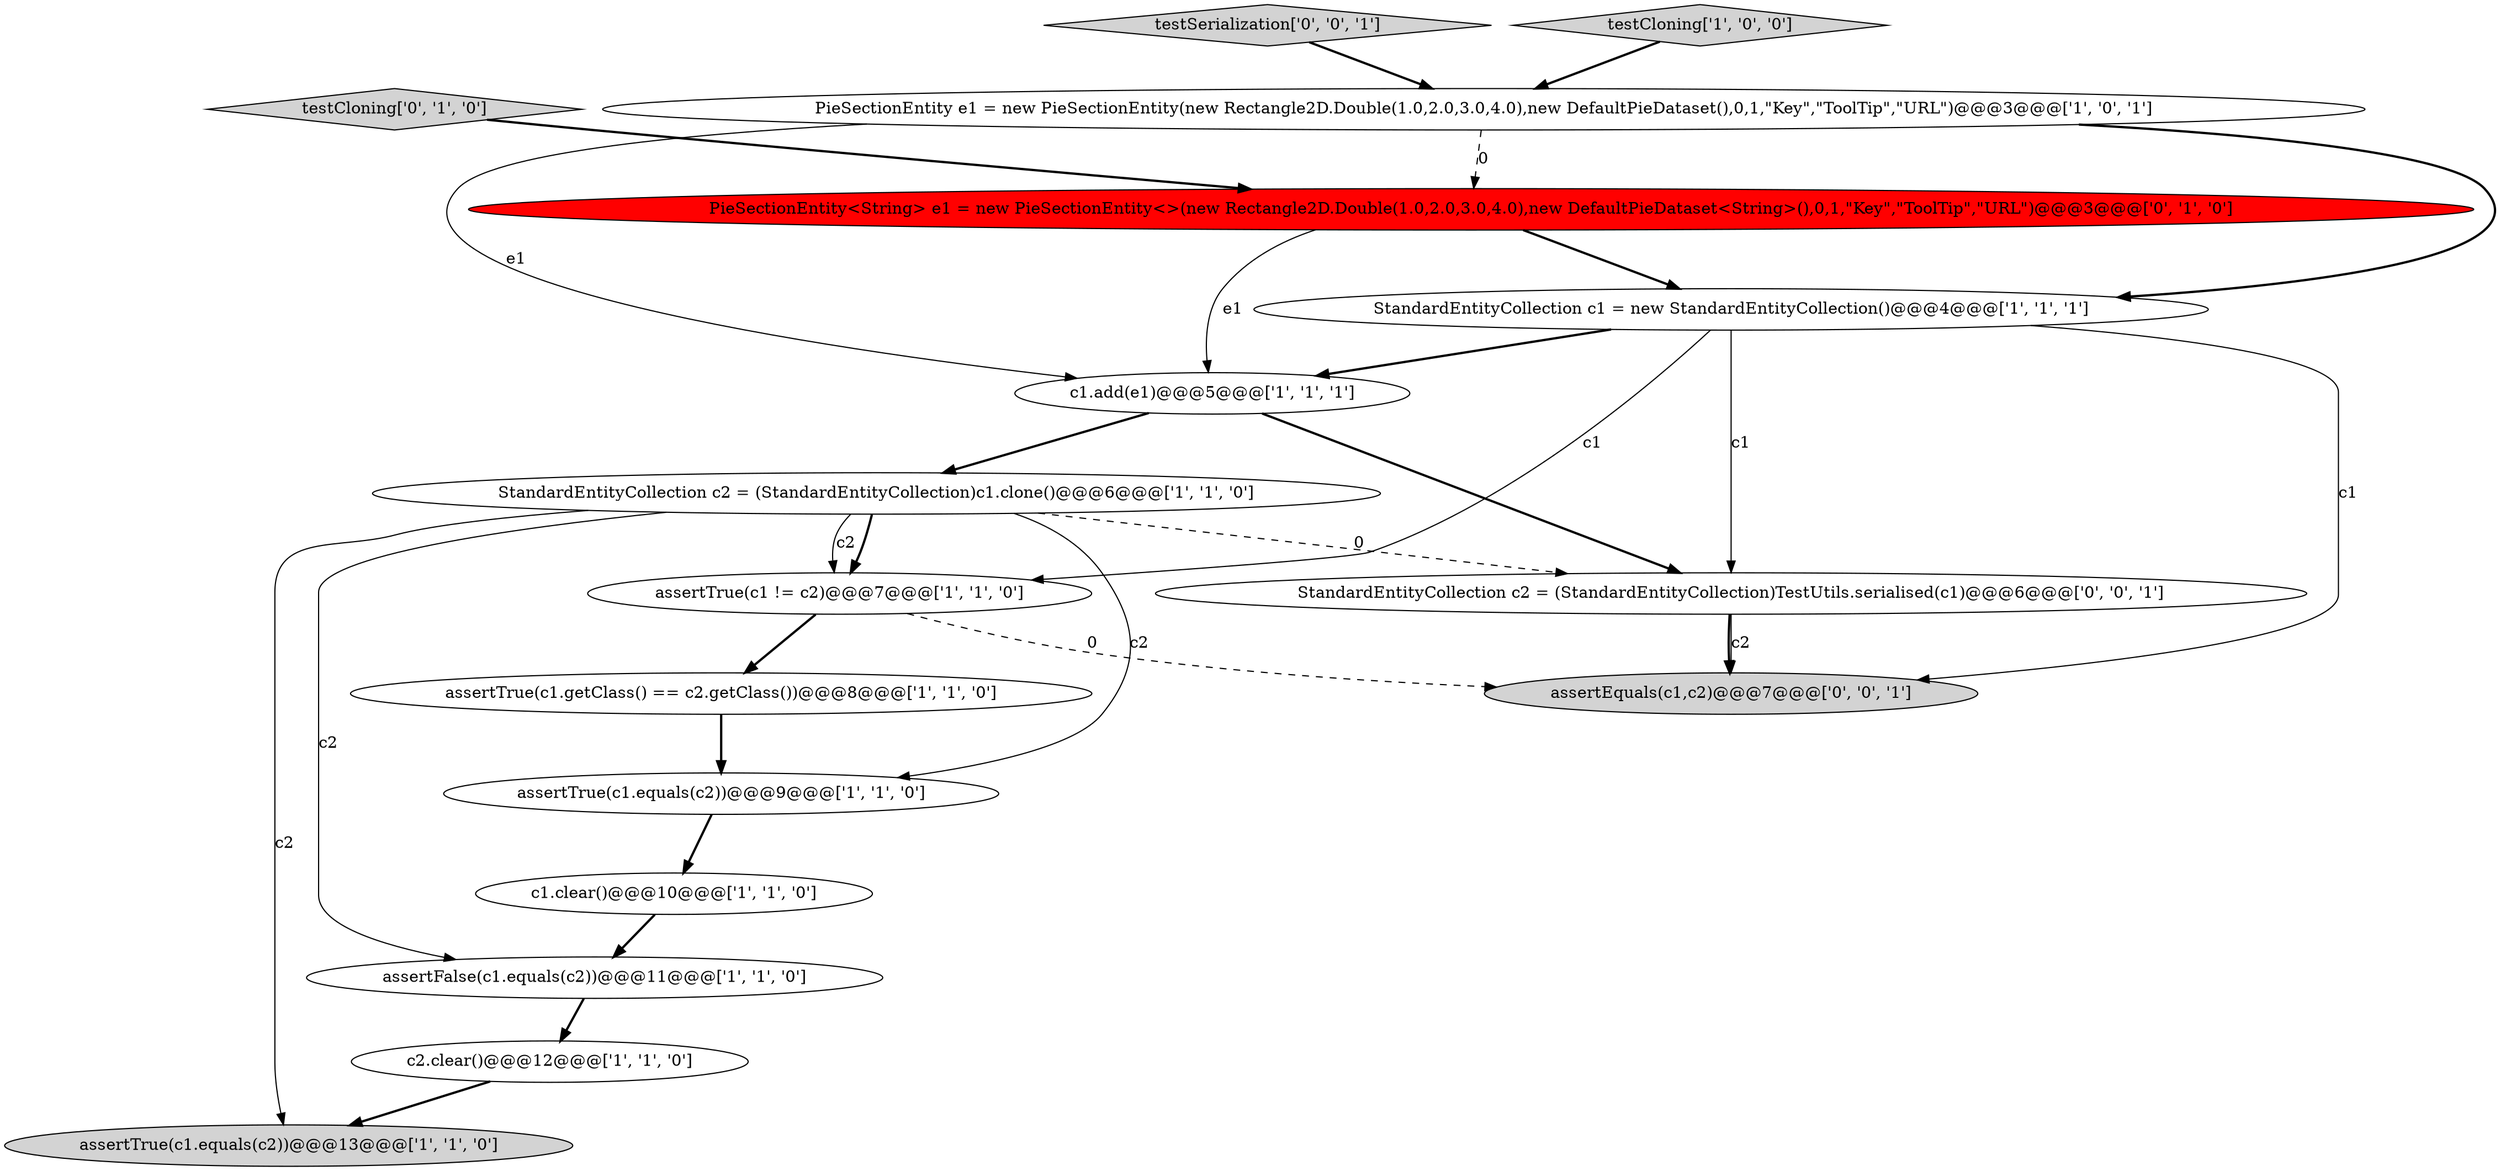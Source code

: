 digraph {
14 [style = filled, label = "testSerialization['0', '0', '1']", fillcolor = lightgray, shape = diamond image = "AAA0AAABBB3BBB"];
10 [style = filled, label = "assertTrue(c1.getClass() == c2.getClass())@@@8@@@['1', '1', '0']", fillcolor = white, shape = ellipse image = "AAA0AAABBB1BBB"];
13 [style = filled, label = "PieSectionEntity<String> e1 = new PieSectionEntity<>(new Rectangle2D.Double(1.0,2.0,3.0,4.0),new DefaultPieDataset<String>(),0,1,\"Key\",\"ToolTip\",\"URL\")@@@3@@@['0', '1', '0']", fillcolor = red, shape = ellipse image = "AAA1AAABBB2BBB"];
5 [style = filled, label = "assertTrue(c1.equals(c2))@@@13@@@['1', '1', '0']", fillcolor = lightgray, shape = ellipse image = "AAA0AAABBB1BBB"];
8 [style = filled, label = "c1.clear()@@@10@@@['1', '1', '0']", fillcolor = white, shape = ellipse image = "AAA0AAABBB1BBB"];
7 [style = filled, label = "PieSectionEntity e1 = new PieSectionEntity(new Rectangle2D.Double(1.0,2.0,3.0,4.0),new DefaultPieDataset(),0,1,\"Key\",\"ToolTip\",\"URL\")@@@3@@@['1', '0', '1']", fillcolor = white, shape = ellipse image = "AAA0AAABBB1BBB"];
16 [style = filled, label = "StandardEntityCollection c2 = (StandardEntityCollection)TestUtils.serialised(c1)@@@6@@@['0', '0', '1']", fillcolor = white, shape = ellipse image = "AAA0AAABBB3BBB"];
11 [style = filled, label = "c1.add(e1)@@@5@@@['1', '1', '1']", fillcolor = white, shape = ellipse image = "AAA0AAABBB1BBB"];
2 [style = filled, label = "testCloning['1', '0', '0']", fillcolor = lightgray, shape = diamond image = "AAA0AAABBB1BBB"];
4 [style = filled, label = "StandardEntityCollection c2 = (StandardEntityCollection)c1.clone()@@@6@@@['1', '1', '0']", fillcolor = white, shape = ellipse image = "AAA0AAABBB1BBB"];
9 [style = filled, label = "assertFalse(c1.equals(c2))@@@11@@@['1', '1', '0']", fillcolor = white, shape = ellipse image = "AAA0AAABBB1BBB"];
6 [style = filled, label = "c2.clear()@@@12@@@['1', '1', '0']", fillcolor = white, shape = ellipse image = "AAA0AAABBB1BBB"];
0 [style = filled, label = "StandardEntityCollection c1 = new StandardEntityCollection()@@@4@@@['1', '1', '1']", fillcolor = white, shape = ellipse image = "AAA0AAABBB1BBB"];
1 [style = filled, label = "assertTrue(c1.equals(c2))@@@9@@@['1', '1', '0']", fillcolor = white, shape = ellipse image = "AAA0AAABBB1BBB"];
3 [style = filled, label = "assertTrue(c1 != c2)@@@7@@@['1', '1', '0']", fillcolor = white, shape = ellipse image = "AAA0AAABBB1BBB"];
15 [style = filled, label = "assertEquals(c1,c2)@@@7@@@['0', '0', '1']", fillcolor = lightgray, shape = ellipse image = "AAA0AAABBB3BBB"];
12 [style = filled, label = "testCloning['0', '1', '0']", fillcolor = lightgray, shape = diamond image = "AAA0AAABBB2BBB"];
11->16 [style = bold, label=""];
16->15 [style = bold, label=""];
4->3 [style = bold, label=""];
13->11 [style = solid, label="e1"];
1->8 [style = bold, label=""];
4->16 [style = dashed, label="0"];
4->5 [style = solid, label="c2"];
7->11 [style = solid, label="e1"];
11->4 [style = bold, label=""];
0->11 [style = bold, label=""];
0->15 [style = solid, label="c1"];
7->0 [style = bold, label=""];
0->3 [style = solid, label="c1"];
9->6 [style = bold, label=""];
14->7 [style = bold, label=""];
0->16 [style = solid, label="c1"];
3->10 [style = bold, label=""];
12->13 [style = bold, label=""];
6->5 [style = bold, label=""];
4->1 [style = solid, label="c2"];
4->9 [style = solid, label="c2"];
4->3 [style = solid, label="c2"];
16->15 [style = solid, label="c2"];
8->9 [style = bold, label=""];
7->13 [style = dashed, label="0"];
3->15 [style = dashed, label="0"];
2->7 [style = bold, label=""];
10->1 [style = bold, label=""];
13->0 [style = bold, label=""];
}

